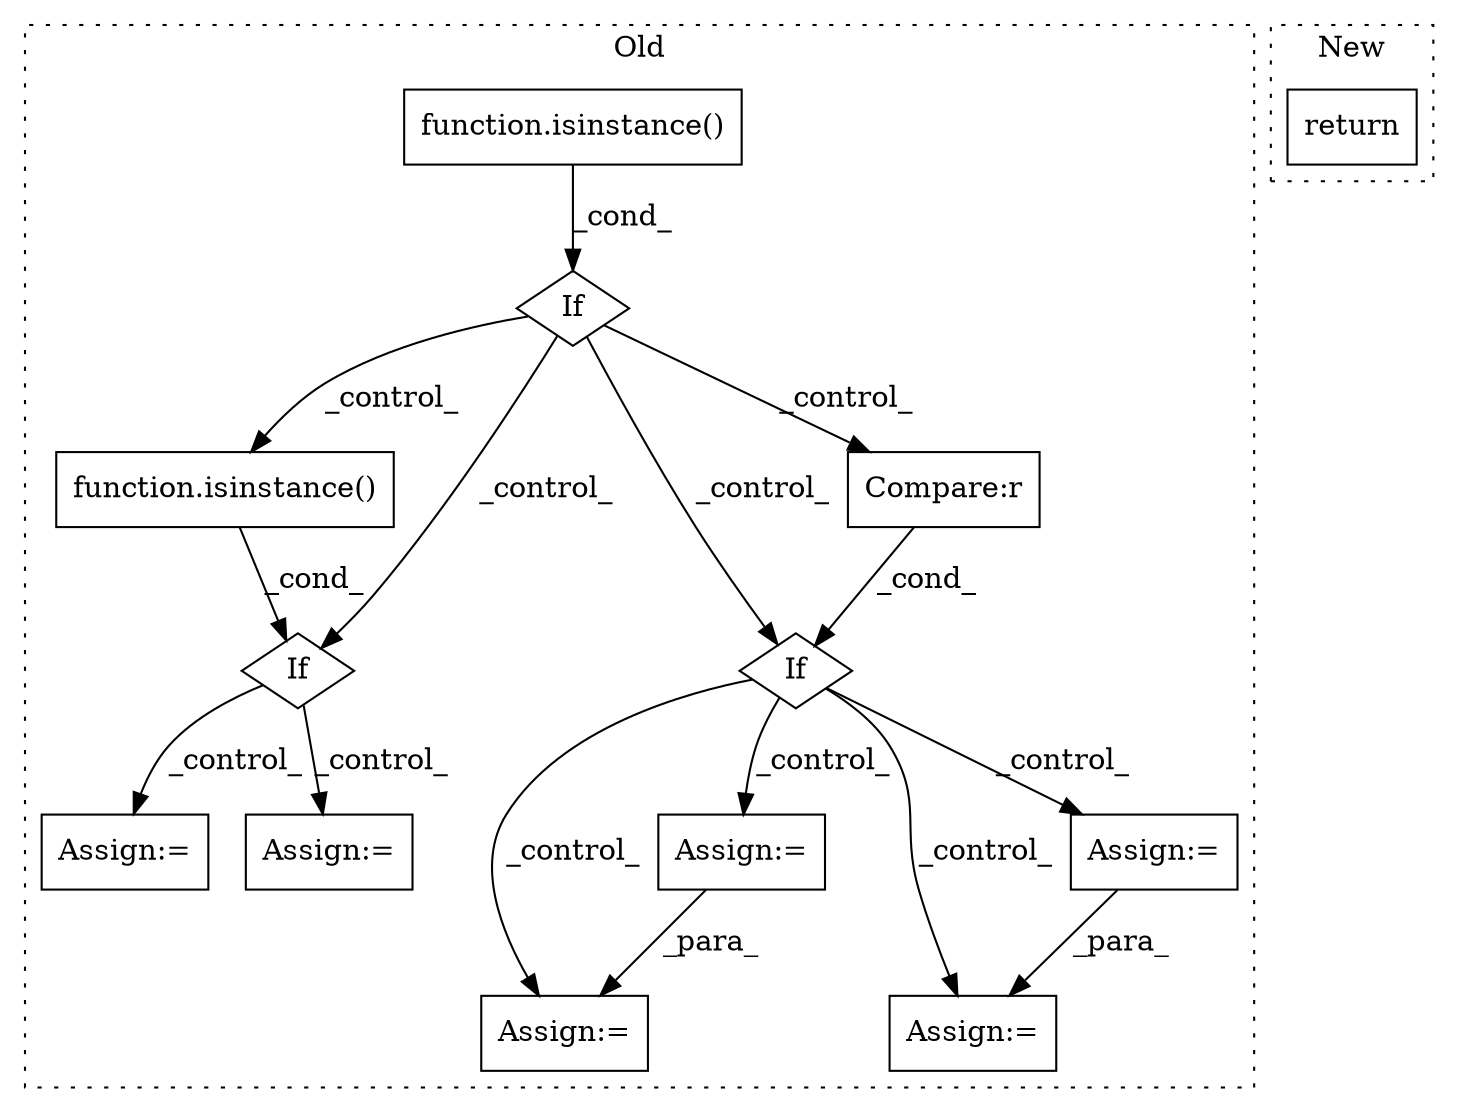 digraph G {
subgraph cluster0 {
1 [label="function.isinstance()" a="75" s="35891,35920" l="11,1" shape="box"];
3 [label="If" a="96" s="35891" l="0" shape="diamond"];
4 [label="Assign:=" a="68" s="36006" l="3" shape="box"];
5 [label="Assign:=" a="68" s="36083" l="3" shape="box"];
6 [label="If" a="96" s="35388" l="3" shape="diamond"];
7 [label="Assign:=" a="68" s="35779" l="3" shape="box"];
8 [label="function.isinstance()" a="75" s="35391,35409" l="11,1" shape="box"];
9 [label="Assign:=" a="68" s="35519" l="3" shape="box"];
10 [label="If" a="96" s="35428" l="3" shape="diamond"];
11 [label="Compare:r" a="40" s="35431" l="11" shape="box"];
12 [label="Assign:=" a="68" s="35574" l="3" shape="box"];
13 [label="Assign:=" a="68" s="35716" l="3" shape="box"];
label = "Old";
style="dotted";
}
subgraph cluster1 {
2 [label="return" a="93" s="34676" l="7" shape="box"];
label = "New";
style="dotted";
}
1 -> 3 [label="_cond_"];
3 -> 5 [label="_control_"];
3 -> 4 [label="_control_"];
6 -> 10 [label="_control_"];
6 -> 11 [label="_control_"];
6 -> 1 [label="_control_"];
6 -> 3 [label="_control_"];
8 -> 6 [label="_cond_"];
9 -> 12 [label="_para_"];
10 -> 12 [label="_control_"];
10 -> 9 [label="_control_"];
10 -> 13 [label="_control_"];
10 -> 7 [label="_control_"];
11 -> 10 [label="_cond_"];
13 -> 7 [label="_para_"];
}